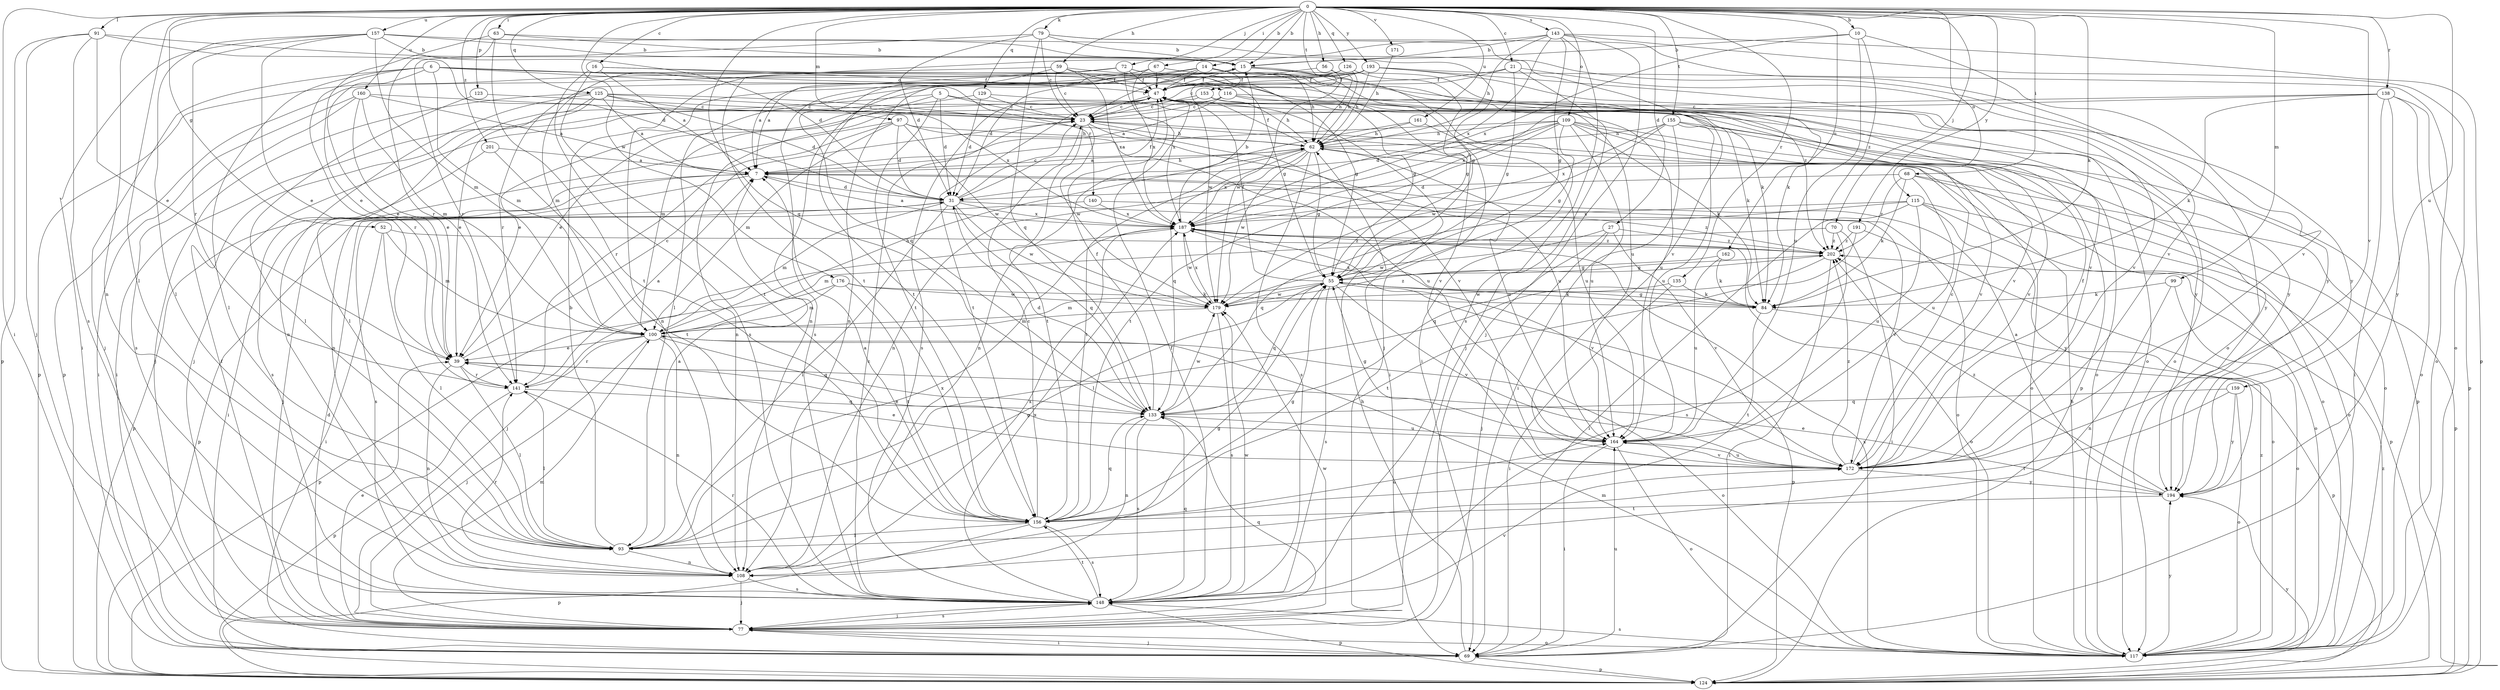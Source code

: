 strict digraph  {
0;
5;
6;
7;
10;
14;
15;
16;
21;
23;
27;
31;
39;
47;
52;
55;
56;
59;
62;
63;
67;
68;
69;
70;
72;
77;
79;
84;
91;
93;
97;
99;
100;
108;
109;
115;
116;
117;
123;
124;
125;
126;
129;
133;
135;
138;
140;
141;
143;
148;
153;
155;
156;
157;
159;
160;
161;
162;
164;
171;
172;
176;
179;
187;
191;
193;
194;
201;
202;
0 -> 10  [label=b];
0 -> 14  [label=b];
0 -> 15  [label=b];
0 -> 16  [label=c];
0 -> 21  [label=c];
0 -> 27  [label=d];
0 -> 52  [label=g];
0 -> 56  [label=h];
0 -> 59  [label=h];
0 -> 63  [label=i];
0 -> 67  [label=i];
0 -> 68  [label=i];
0 -> 69  [label=i];
0 -> 70  [label=j];
0 -> 72  [label=j];
0 -> 79  [label=k];
0 -> 84  [label=k];
0 -> 91  [label=l];
0 -> 93  [label=l];
0 -> 97  [label=m];
0 -> 99  [label=m];
0 -> 108  [label=n];
0 -> 109  [label=o];
0 -> 115  [label=o];
0 -> 123  [label=p];
0 -> 125  [label=q];
0 -> 126  [label=q];
0 -> 129  [label=q];
0 -> 133  [label=q];
0 -> 135  [label=r];
0 -> 138  [label=r];
0 -> 143  [label=s];
0 -> 153  [label=t];
0 -> 155  [label=t];
0 -> 157  [label=u];
0 -> 159  [label=u];
0 -> 160  [label=u];
0 -> 161  [label=u];
0 -> 162  [label=u];
0 -> 171  [label=v];
0 -> 172  [label=v];
0 -> 176  [label=w];
0 -> 191  [label=y];
0 -> 193  [label=y];
0 -> 201  [label=z];
5 -> 23  [label=c];
5 -> 31  [label=d];
5 -> 69  [label=i];
5 -> 100  [label=m];
5 -> 156  [label=t];
5 -> 194  [label=y];
6 -> 39  [label=e];
6 -> 55  [label=g];
6 -> 77  [label=j];
6 -> 84  [label=k];
6 -> 93  [label=l];
6 -> 100  [label=m];
6 -> 116  [label=o];
6 -> 140  [label=r];
6 -> 141  [label=r];
7 -> 31  [label=d];
7 -> 62  [label=h];
7 -> 69  [label=i];
7 -> 77  [label=j];
7 -> 117  [label=o];
7 -> 124  [label=p];
10 -> 15  [label=b];
10 -> 164  [label=u];
10 -> 172  [label=v];
10 -> 187  [label=x];
10 -> 202  [label=z];
14 -> 23  [label=c];
14 -> 31  [label=d];
14 -> 47  [label=f];
14 -> 62  [label=h];
14 -> 84  [label=k];
14 -> 156  [label=t];
14 -> 179  [label=w];
15 -> 47  [label=f];
15 -> 69  [label=i];
15 -> 77  [label=j];
15 -> 117  [label=o];
15 -> 124  [label=p];
16 -> 7  [label=a];
16 -> 47  [label=f];
16 -> 148  [label=s];
16 -> 156  [label=t];
16 -> 164  [label=u];
21 -> 23  [label=c];
21 -> 47  [label=f];
21 -> 55  [label=g];
21 -> 77  [label=j];
21 -> 194  [label=y];
23 -> 62  [label=h];
23 -> 117  [label=o];
23 -> 156  [label=t];
23 -> 164  [label=u];
23 -> 179  [label=w];
27 -> 77  [label=j];
27 -> 133  [label=q];
27 -> 172  [label=v];
27 -> 179  [label=w];
27 -> 202  [label=z];
31 -> 23  [label=c];
31 -> 47  [label=f];
31 -> 93  [label=l];
31 -> 100  [label=m];
31 -> 124  [label=p];
31 -> 133  [label=q];
31 -> 172  [label=v];
31 -> 179  [label=w];
31 -> 187  [label=x];
39 -> 23  [label=c];
39 -> 93  [label=l];
39 -> 108  [label=n];
39 -> 141  [label=r];
47 -> 23  [label=c];
47 -> 39  [label=e];
47 -> 69  [label=i];
47 -> 148  [label=s];
47 -> 156  [label=t];
47 -> 164  [label=u];
47 -> 172  [label=v];
52 -> 69  [label=i];
52 -> 93  [label=l];
52 -> 100  [label=m];
52 -> 202  [label=z];
55 -> 47  [label=f];
55 -> 84  [label=k];
55 -> 100  [label=m];
55 -> 124  [label=p];
55 -> 133  [label=q];
55 -> 148  [label=s];
55 -> 172  [label=v];
55 -> 179  [label=w];
56 -> 47  [label=f];
56 -> 62  [label=h];
56 -> 179  [label=w];
59 -> 23  [label=c];
59 -> 47  [label=f];
59 -> 55  [label=g];
59 -> 124  [label=p];
59 -> 133  [label=q];
59 -> 187  [label=x];
62 -> 7  [label=a];
62 -> 47  [label=f];
62 -> 55  [label=g];
62 -> 117  [label=o];
62 -> 133  [label=q];
62 -> 148  [label=s];
62 -> 156  [label=t];
62 -> 164  [label=u];
62 -> 179  [label=w];
62 -> 187  [label=x];
63 -> 15  [label=b];
63 -> 39  [label=e];
63 -> 141  [label=r];
63 -> 156  [label=t];
63 -> 172  [label=v];
67 -> 7  [label=a];
67 -> 47  [label=f];
67 -> 55  [label=g];
67 -> 117  [label=o];
67 -> 148  [label=s];
67 -> 187  [label=x];
68 -> 31  [label=d];
68 -> 84  [label=k];
68 -> 117  [label=o];
68 -> 124  [label=p];
68 -> 164  [label=u];
68 -> 202  [label=z];
69 -> 62  [label=h];
69 -> 77  [label=j];
69 -> 124  [label=p];
69 -> 164  [label=u];
70 -> 69  [label=i];
70 -> 100  [label=m];
70 -> 148  [label=s];
70 -> 202  [label=z];
72 -> 7  [label=a];
72 -> 47  [label=f];
72 -> 100  [label=m];
72 -> 108  [label=n];
72 -> 172  [label=v];
72 -> 187  [label=x];
72 -> 202  [label=z];
77 -> 31  [label=d];
77 -> 39  [label=e];
77 -> 47  [label=f];
77 -> 69  [label=i];
77 -> 100  [label=m];
77 -> 117  [label=o];
77 -> 133  [label=q];
77 -> 148  [label=s];
77 -> 179  [label=w];
79 -> 15  [label=b];
79 -> 23  [label=c];
79 -> 31  [label=d];
79 -> 117  [label=o];
79 -> 133  [label=q];
79 -> 141  [label=r];
79 -> 172  [label=v];
84 -> 55  [label=g];
84 -> 124  [label=p];
84 -> 156  [label=t];
84 -> 187  [label=x];
91 -> 15  [label=b];
91 -> 31  [label=d];
91 -> 39  [label=e];
91 -> 77  [label=j];
91 -> 124  [label=p];
91 -> 148  [label=s];
93 -> 7  [label=a];
93 -> 15  [label=b];
93 -> 55  [label=g];
93 -> 108  [label=n];
93 -> 187  [label=x];
97 -> 31  [label=d];
97 -> 62  [label=h];
97 -> 100  [label=m];
97 -> 108  [label=n];
97 -> 141  [label=r];
97 -> 164  [label=u];
97 -> 179  [label=w];
99 -> 84  [label=k];
99 -> 108  [label=n];
99 -> 117  [label=o];
100 -> 39  [label=e];
100 -> 62  [label=h];
100 -> 77  [label=j];
100 -> 108  [label=n];
100 -> 117  [label=o];
100 -> 133  [label=q];
100 -> 141  [label=r];
108 -> 55  [label=g];
108 -> 77  [label=j];
108 -> 141  [label=r];
108 -> 148  [label=s];
108 -> 187  [label=x];
109 -> 7  [label=a];
109 -> 31  [label=d];
109 -> 55  [label=g];
109 -> 62  [label=h];
109 -> 84  [label=k];
109 -> 108  [label=n];
109 -> 117  [label=o];
109 -> 156  [label=t];
109 -> 164  [label=u];
109 -> 172  [label=v];
109 -> 194  [label=y];
115 -> 69  [label=i];
115 -> 117  [label=o];
115 -> 124  [label=p];
115 -> 133  [label=q];
115 -> 164  [label=u];
115 -> 187  [label=x];
115 -> 194  [label=y];
116 -> 7  [label=a];
116 -> 23  [label=c];
116 -> 77  [label=j];
116 -> 84  [label=k];
116 -> 172  [label=v];
116 -> 194  [label=y];
117 -> 62  [label=h];
117 -> 100  [label=m];
117 -> 148  [label=s];
117 -> 187  [label=x];
117 -> 194  [label=y];
117 -> 202  [label=z];
123 -> 23  [label=c];
123 -> 93  [label=l];
124 -> 194  [label=y];
124 -> 202  [label=z];
125 -> 7  [label=a];
125 -> 23  [label=c];
125 -> 31  [label=d];
125 -> 39  [label=e];
125 -> 77  [label=j];
125 -> 93  [label=l];
125 -> 108  [label=n];
125 -> 172  [label=v];
125 -> 187  [label=x];
126 -> 47  [label=f];
126 -> 55  [label=g];
126 -> 62  [label=h];
126 -> 108  [label=n];
129 -> 23  [label=c];
129 -> 31  [label=d];
129 -> 39  [label=e];
129 -> 117  [label=o];
133 -> 31  [label=d];
133 -> 47  [label=f];
133 -> 108  [label=n];
133 -> 148  [label=s];
133 -> 164  [label=u];
133 -> 179  [label=w];
135 -> 69  [label=i];
135 -> 84  [label=k];
135 -> 179  [label=w];
138 -> 23  [label=c];
138 -> 69  [label=i];
138 -> 84  [label=k];
138 -> 117  [label=o];
138 -> 124  [label=p];
138 -> 187  [label=x];
138 -> 194  [label=y];
140 -> 148  [label=s];
140 -> 187  [label=x];
140 -> 202  [label=z];
141 -> 7  [label=a];
141 -> 93  [label=l];
141 -> 124  [label=p];
141 -> 133  [label=q];
143 -> 15  [label=b];
143 -> 55  [label=g];
143 -> 62  [label=h];
143 -> 77  [label=j];
143 -> 117  [label=o];
143 -> 124  [label=p];
143 -> 148  [label=s];
143 -> 156  [label=t];
143 -> 187  [label=x];
148 -> 23  [label=c];
148 -> 47  [label=f];
148 -> 77  [label=j];
148 -> 124  [label=p];
148 -> 133  [label=q];
148 -> 141  [label=r];
148 -> 156  [label=t];
148 -> 172  [label=v];
148 -> 179  [label=w];
148 -> 187  [label=x];
153 -> 23  [label=c];
153 -> 62  [label=h];
153 -> 108  [label=n];
153 -> 124  [label=p];
155 -> 62  [label=h];
155 -> 69  [label=i];
155 -> 124  [label=p];
155 -> 164  [label=u];
155 -> 172  [label=v];
155 -> 179  [label=w];
155 -> 187  [label=x];
156 -> 7  [label=a];
156 -> 23  [label=c];
156 -> 55  [label=g];
156 -> 93  [label=l];
156 -> 124  [label=p];
156 -> 133  [label=q];
156 -> 148  [label=s];
156 -> 164  [label=u];
157 -> 15  [label=b];
157 -> 31  [label=d];
157 -> 39  [label=e];
157 -> 55  [label=g];
157 -> 69  [label=i];
157 -> 93  [label=l];
157 -> 100  [label=m];
157 -> 141  [label=r];
159 -> 93  [label=l];
159 -> 117  [label=o];
159 -> 133  [label=q];
159 -> 194  [label=y];
160 -> 7  [label=a];
160 -> 23  [label=c];
160 -> 39  [label=e];
160 -> 69  [label=i];
160 -> 100  [label=m];
160 -> 148  [label=s];
161 -> 62  [label=h];
161 -> 108  [label=n];
161 -> 164  [label=u];
162 -> 55  [label=g];
162 -> 84  [label=k];
162 -> 164  [label=u];
164 -> 39  [label=e];
164 -> 55  [label=g];
164 -> 69  [label=i];
164 -> 117  [label=o];
164 -> 172  [label=v];
171 -> 62  [label=h];
172 -> 23  [label=c];
172 -> 39  [label=e];
172 -> 47  [label=f];
172 -> 164  [label=u];
172 -> 194  [label=y];
172 -> 202  [label=z];
176 -> 84  [label=k];
176 -> 100  [label=m];
176 -> 124  [label=p];
176 -> 156  [label=t];
176 -> 179  [label=w];
179 -> 100  [label=m];
179 -> 148  [label=s];
179 -> 187  [label=x];
179 -> 202  [label=z];
187 -> 7  [label=a];
187 -> 15  [label=b];
187 -> 77  [label=j];
187 -> 117  [label=o];
187 -> 172  [label=v];
187 -> 179  [label=w];
187 -> 202  [label=z];
191 -> 93  [label=l];
191 -> 117  [label=o];
191 -> 202  [label=z];
193 -> 47  [label=f];
193 -> 62  [label=h];
193 -> 93  [label=l];
193 -> 108  [label=n];
193 -> 117  [label=o];
193 -> 141  [label=r];
193 -> 172  [label=v];
193 -> 194  [label=y];
194 -> 7  [label=a];
194 -> 39  [label=e];
194 -> 156  [label=t];
194 -> 202  [label=z];
201 -> 7  [label=a];
201 -> 148  [label=s];
201 -> 156  [label=t];
202 -> 55  [label=g];
202 -> 69  [label=i];
202 -> 156  [label=t];
}
